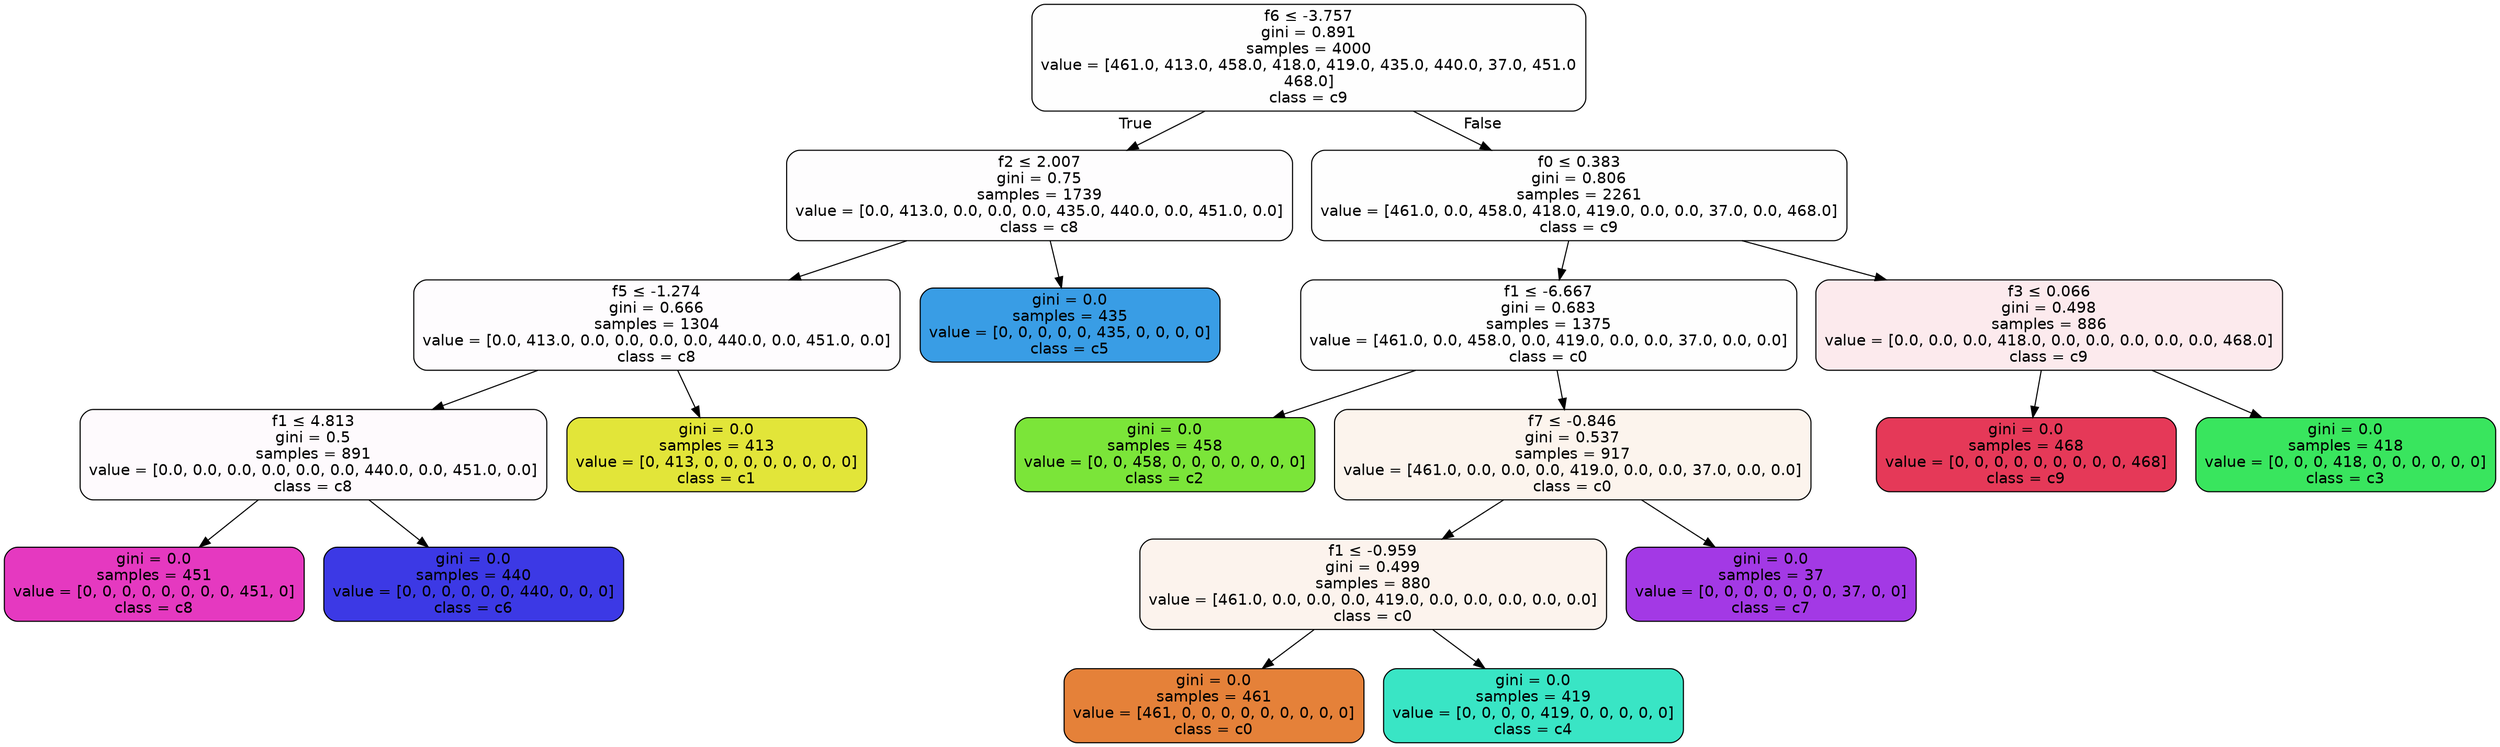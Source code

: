 digraph Tree {
node [shape=box, style="filled, rounded", color="black", fontname=helvetica] ;
edge [fontname=helvetica] ;
0 [label=<f6 &le; -3.757<br/>gini = 0.891<br/>samples = 4000<br/>value = [461.0, 413.0, 458.0, 418.0, 419.0, 435.0, 440.0, 37.0, 451.0<br/>468.0]<br/>class = c9>, fillcolor="#e5395801"] ;
1 [label=<f2 &le; 2.007<br/>gini = 0.75<br/>samples = 1739<br/>value = [0.0, 413.0, 0.0, 0.0, 0.0, 435.0, 440.0, 0.0, 451.0, 0.0]<br/>class = c8>, fillcolor="#e539c002"] ;
0 -> 1 [labeldistance=2.5, labelangle=45, headlabel="True"] ;
2 [label=<f5 &le; -1.274<br/>gini = 0.666<br/>samples = 1304<br/>value = [0.0, 413.0, 0.0, 0.0, 0.0, 0.0, 440.0, 0.0, 451.0, 0.0]<br/>class = c8>, fillcolor="#e539c003"] ;
1 -> 2 ;
3 [label=<f1 &le; 4.813<br/>gini = 0.5<br/>samples = 891<br/>value = [0.0, 0.0, 0.0, 0.0, 0.0, 0.0, 440.0, 0.0, 451.0, 0.0]<br/>class = c8>, fillcolor="#e539c006"] ;
2 -> 3 ;
4 [label=<gini = 0.0<br/>samples = 451<br/>value = [0, 0, 0, 0, 0, 0, 0, 0, 451, 0]<br/>class = c8>, fillcolor="#e539c0ff"] ;
3 -> 4 ;
5 [label=<gini = 0.0<br/>samples = 440<br/>value = [0, 0, 0, 0, 0, 0, 440, 0, 0, 0]<br/>class = c6>, fillcolor="#3c39e5ff"] ;
3 -> 5 ;
6 [label=<gini = 0.0<br/>samples = 413<br/>value = [0, 413, 0, 0, 0, 0, 0, 0, 0, 0]<br/>class = c1>, fillcolor="#e2e539ff"] ;
2 -> 6 ;
7 [label=<gini = 0.0<br/>samples = 435<br/>value = [0, 0, 0, 0, 0, 435, 0, 0, 0, 0]<br/>class = c5>, fillcolor="#399de5ff"] ;
1 -> 7 ;
8 [label=<f0 &le; 0.383<br/>gini = 0.806<br/>samples = 2261<br/>value = [461.0, 0.0, 458.0, 418.0, 419.0, 0.0, 0.0, 37.0, 0.0, 468.0]<br/>class = c9>, fillcolor="#e5395801"] ;
0 -> 8 [labeldistance=2.5, labelangle=-45, headlabel="False"] ;
9 [label=<f1 &le; -6.667<br/>gini = 0.683<br/>samples = 1375<br/>value = [461.0, 0.0, 458.0, 0.0, 419.0, 0.0, 0.0, 37.0, 0.0, 0.0]<br/>class = c0>, fillcolor="#e5813901"] ;
8 -> 9 ;
10 [label=<gini = 0.0<br/>samples = 458<br/>value = [0, 0, 458, 0, 0, 0, 0, 0, 0, 0]<br/>class = c2>, fillcolor="#7be539ff"] ;
9 -> 10 ;
11 [label=<f7 &le; -0.846<br/>gini = 0.537<br/>samples = 917<br/>value = [461.0, 0.0, 0.0, 0.0, 419.0, 0.0, 0.0, 37.0, 0.0, 0.0]<br/>class = c0>, fillcolor="#e5813916"] ;
9 -> 11 ;
12 [label=<f1 &le; -0.959<br/>gini = 0.499<br/>samples = 880<br/>value = [461.0, 0.0, 0.0, 0.0, 419.0, 0.0, 0.0, 0.0, 0.0, 0.0]<br/>class = c0>, fillcolor="#e5813917"] ;
11 -> 12 ;
13 [label=<gini = 0.0<br/>samples = 461<br/>value = [461, 0, 0, 0, 0, 0, 0, 0, 0, 0]<br/>class = c0>, fillcolor="#e58139ff"] ;
12 -> 13 ;
14 [label=<gini = 0.0<br/>samples = 419<br/>value = [0, 0, 0, 0, 419, 0, 0, 0, 0, 0]<br/>class = c4>, fillcolor="#39e5c5ff"] ;
12 -> 14 ;
15 [label=<gini = 0.0<br/>samples = 37<br/>value = [0, 0, 0, 0, 0, 0, 0, 37, 0, 0]<br/>class = c7>, fillcolor="#a339e5ff"] ;
11 -> 15 ;
16 [label=<f3 &le; 0.066<br/>gini = 0.498<br/>samples = 886<br/>value = [0.0, 0.0, 0.0, 418.0, 0.0, 0.0, 0.0, 0.0, 0.0, 468.0]<br/>class = c9>, fillcolor="#e539581b"] ;
8 -> 16 ;
17 [label=<gini = 0.0<br/>samples = 468<br/>value = [0, 0, 0, 0, 0, 0, 0, 0, 0, 468]<br/>class = c9>, fillcolor="#e53958ff"] ;
16 -> 17 ;
18 [label=<gini = 0.0<br/>samples = 418<br/>value = [0, 0, 0, 418, 0, 0, 0, 0, 0, 0]<br/>class = c3>, fillcolor="#39e55eff"] ;
16 -> 18 ;
}
